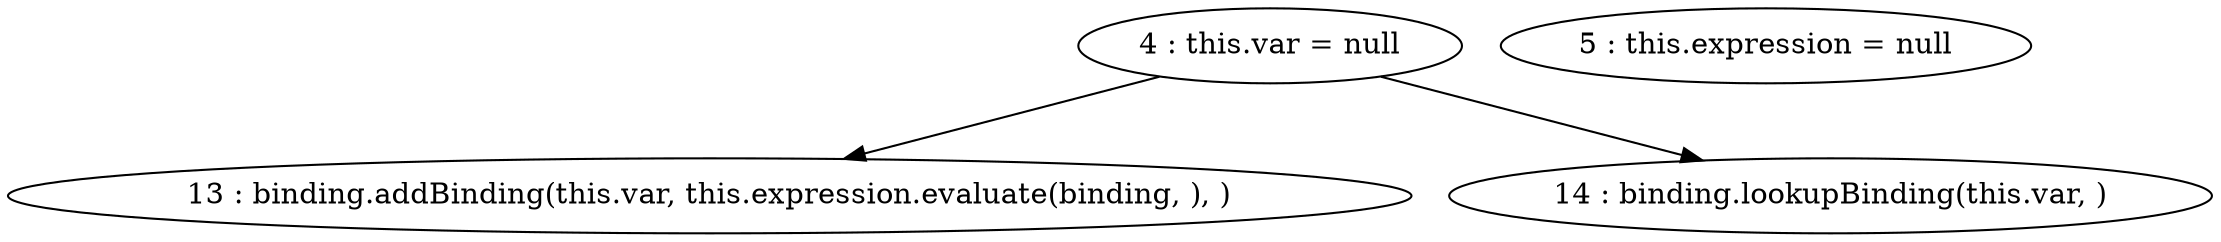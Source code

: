 digraph G {
"4 : this.var = null"
"4 : this.var = null" -> "13 : binding.addBinding(this.var, this.expression.evaluate(binding, ), )"
"4 : this.var = null" -> "14 : binding.lookupBinding(this.var, )"
"5 : this.expression = null"
"13 : binding.addBinding(this.var, this.expression.evaluate(binding, ), )"
"14 : binding.lookupBinding(this.var, )"
}